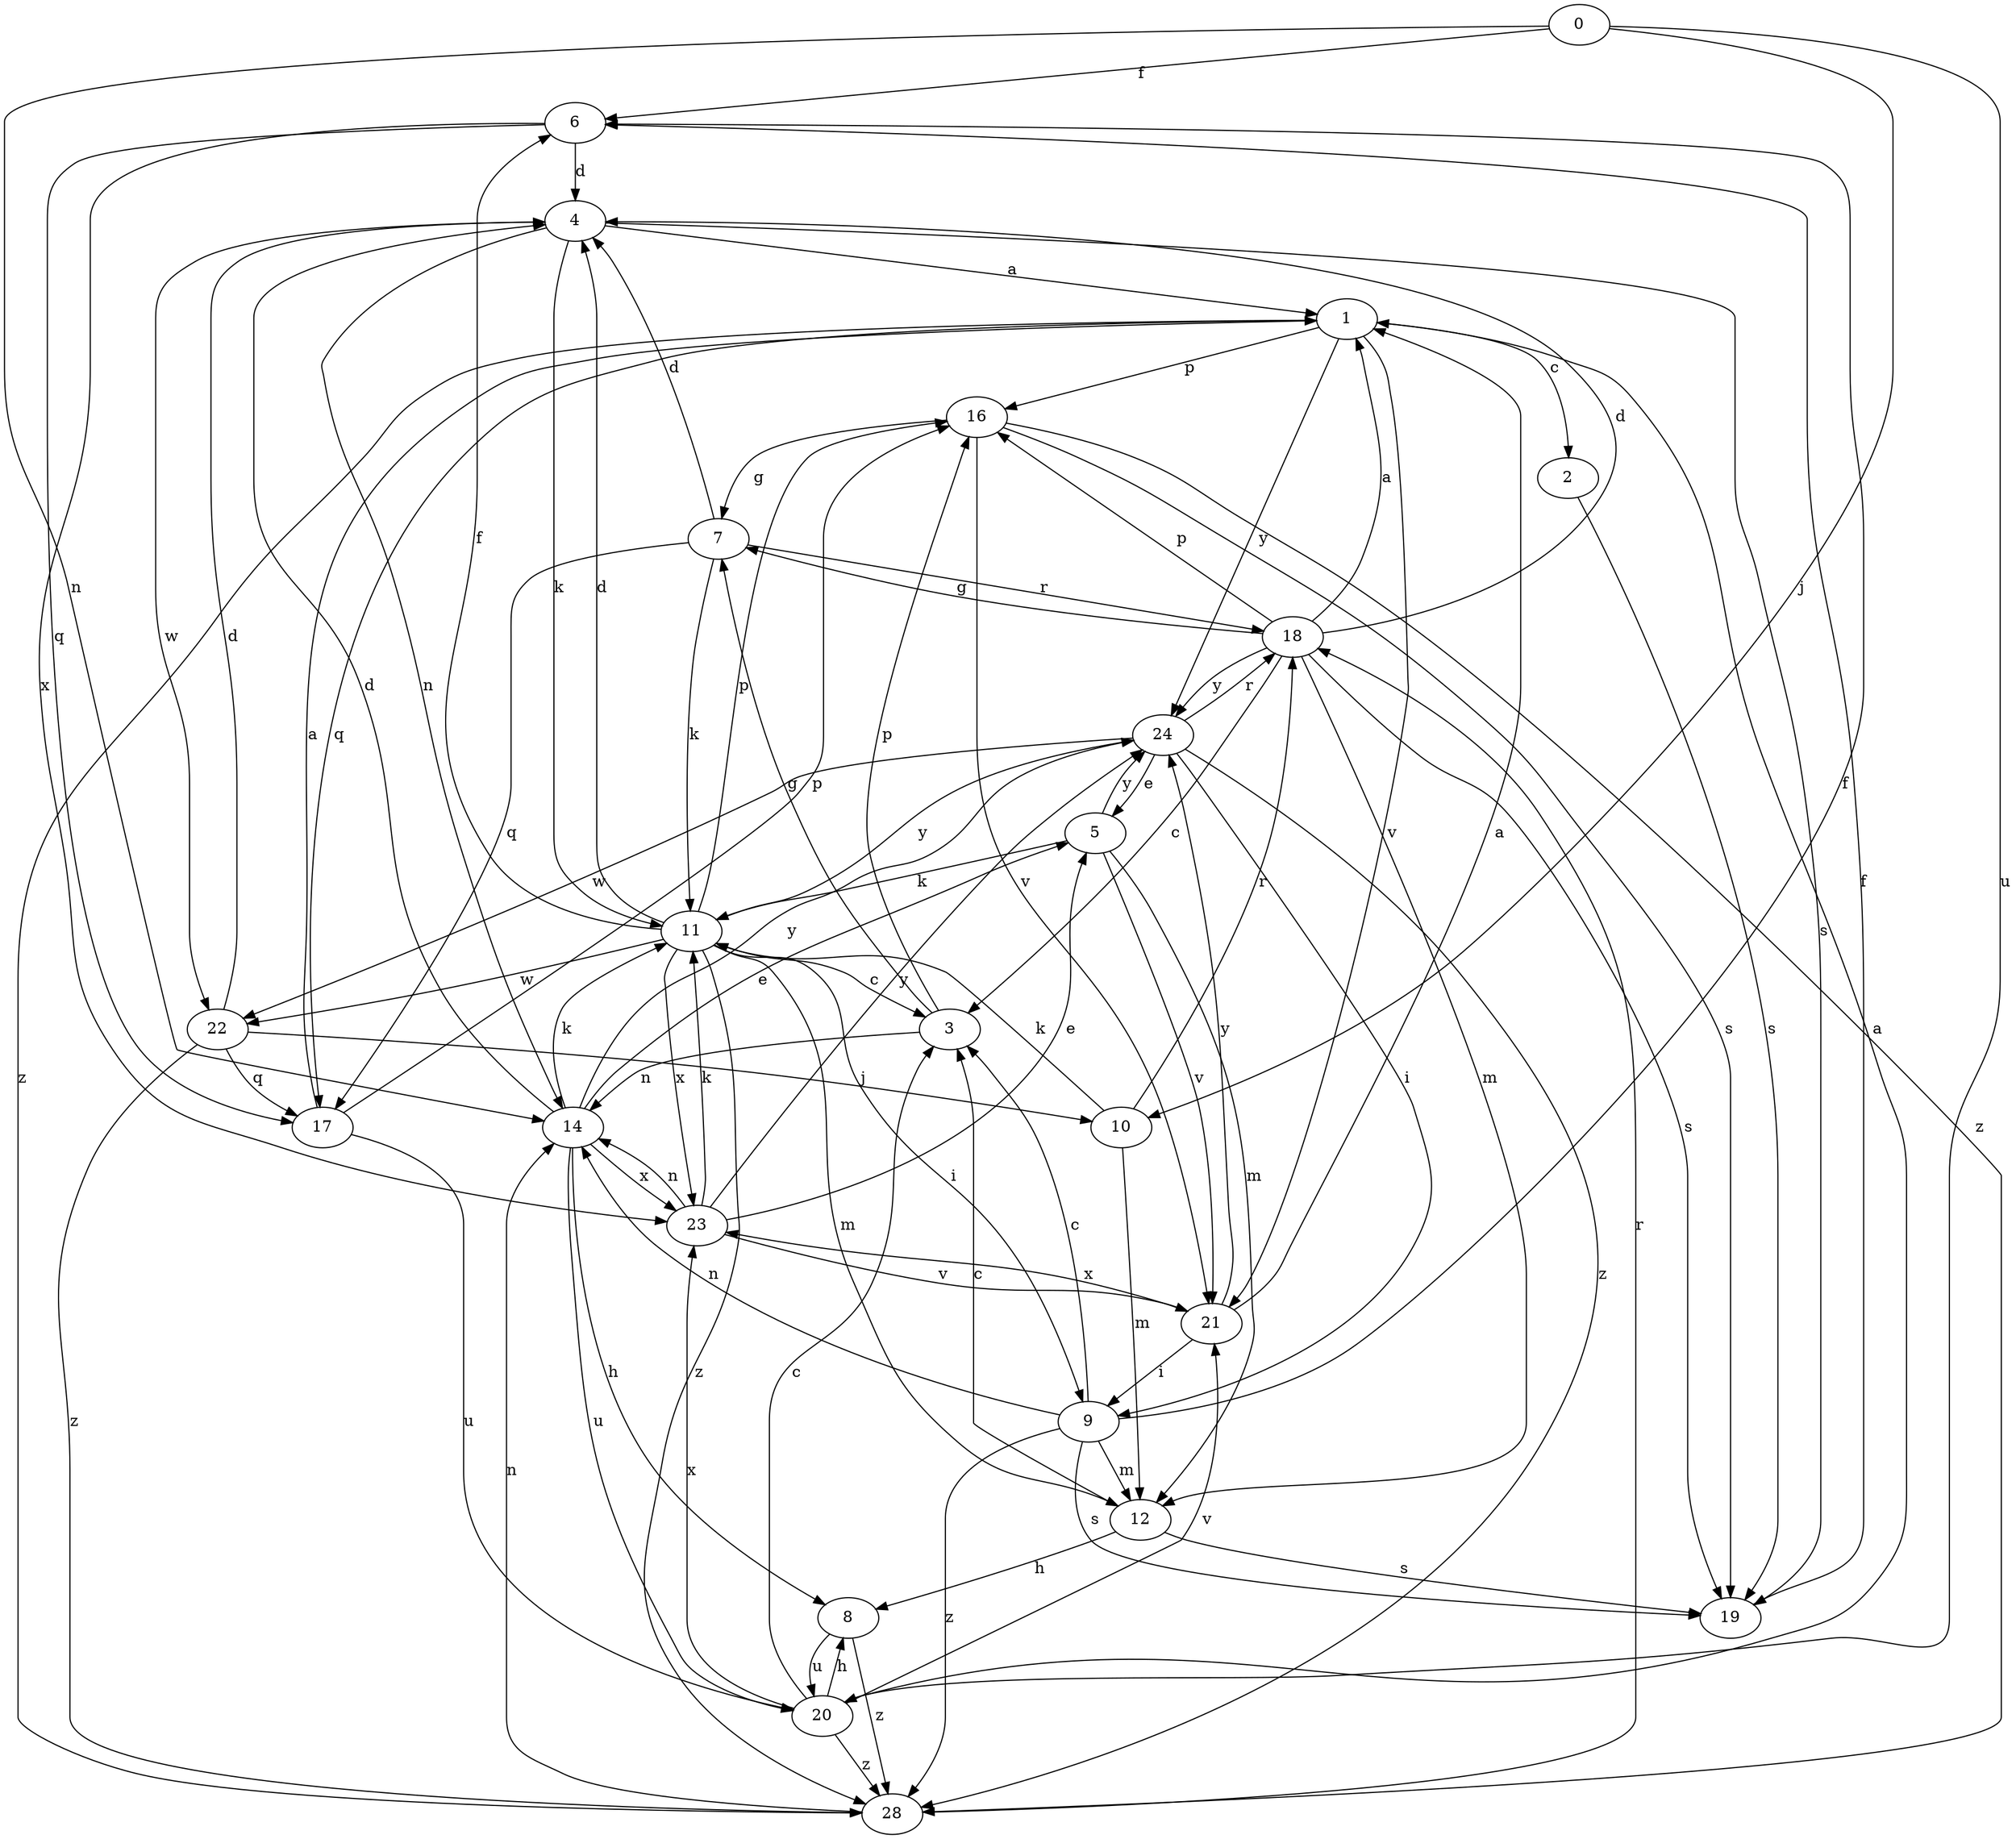 strict digraph  {
0;
1;
2;
3;
4;
5;
6;
7;
8;
9;
10;
11;
12;
14;
16;
17;
18;
19;
20;
21;
22;
23;
24;
28;
0 -> 6  [label=f];
0 -> 10  [label=j];
0 -> 14  [label=n];
0 -> 20  [label=u];
1 -> 2  [label=c];
1 -> 16  [label=p];
1 -> 17  [label=q];
1 -> 21  [label=v];
1 -> 24  [label=y];
1 -> 28  [label=z];
2 -> 19  [label=s];
3 -> 7  [label=g];
3 -> 14  [label=n];
3 -> 16  [label=p];
4 -> 1  [label=a];
4 -> 11  [label=k];
4 -> 14  [label=n];
4 -> 19  [label=s];
4 -> 22  [label=w];
5 -> 11  [label=k];
5 -> 12  [label=m];
5 -> 21  [label=v];
5 -> 24  [label=y];
6 -> 4  [label=d];
6 -> 17  [label=q];
6 -> 23  [label=x];
7 -> 4  [label=d];
7 -> 11  [label=k];
7 -> 17  [label=q];
7 -> 18  [label=r];
8 -> 20  [label=u];
8 -> 28  [label=z];
9 -> 3  [label=c];
9 -> 6  [label=f];
9 -> 12  [label=m];
9 -> 14  [label=n];
9 -> 19  [label=s];
9 -> 28  [label=z];
10 -> 11  [label=k];
10 -> 12  [label=m];
10 -> 18  [label=r];
11 -> 3  [label=c];
11 -> 4  [label=d];
11 -> 6  [label=f];
11 -> 9  [label=i];
11 -> 12  [label=m];
11 -> 16  [label=p];
11 -> 22  [label=w];
11 -> 23  [label=x];
11 -> 24  [label=y];
11 -> 28  [label=z];
12 -> 3  [label=c];
12 -> 8  [label=h];
12 -> 19  [label=s];
14 -> 4  [label=d];
14 -> 5  [label=e];
14 -> 8  [label=h];
14 -> 11  [label=k];
14 -> 20  [label=u];
14 -> 23  [label=x];
14 -> 24  [label=y];
16 -> 7  [label=g];
16 -> 19  [label=s];
16 -> 21  [label=v];
16 -> 28  [label=z];
17 -> 1  [label=a];
17 -> 16  [label=p];
17 -> 20  [label=u];
18 -> 1  [label=a];
18 -> 3  [label=c];
18 -> 4  [label=d];
18 -> 7  [label=g];
18 -> 12  [label=m];
18 -> 16  [label=p];
18 -> 19  [label=s];
18 -> 24  [label=y];
19 -> 6  [label=f];
20 -> 1  [label=a];
20 -> 3  [label=c];
20 -> 8  [label=h];
20 -> 21  [label=v];
20 -> 23  [label=x];
20 -> 28  [label=z];
21 -> 1  [label=a];
21 -> 9  [label=i];
21 -> 23  [label=x];
21 -> 24  [label=y];
22 -> 4  [label=d];
22 -> 10  [label=j];
22 -> 17  [label=q];
22 -> 28  [label=z];
23 -> 5  [label=e];
23 -> 11  [label=k];
23 -> 14  [label=n];
23 -> 21  [label=v];
23 -> 24  [label=y];
24 -> 5  [label=e];
24 -> 9  [label=i];
24 -> 18  [label=r];
24 -> 22  [label=w];
24 -> 28  [label=z];
28 -> 14  [label=n];
28 -> 18  [label=r];
}
